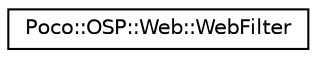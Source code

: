 digraph "Graphical Class Hierarchy"
{
 // LATEX_PDF_SIZE
  edge [fontname="Helvetica",fontsize="10",labelfontname="Helvetica",labelfontsize="10"];
  node [fontname="Helvetica",fontsize="10",shape=record];
  rankdir="LR";
  Node0 [label="Poco::OSP::Web::WebFilter",height=0.2,width=0.4,color="black", fillcolor="white", style="filled",URL="$classPoco_1_1OSP_1_1Web_1_1WebFilter.html",tooltip=" "];
}

